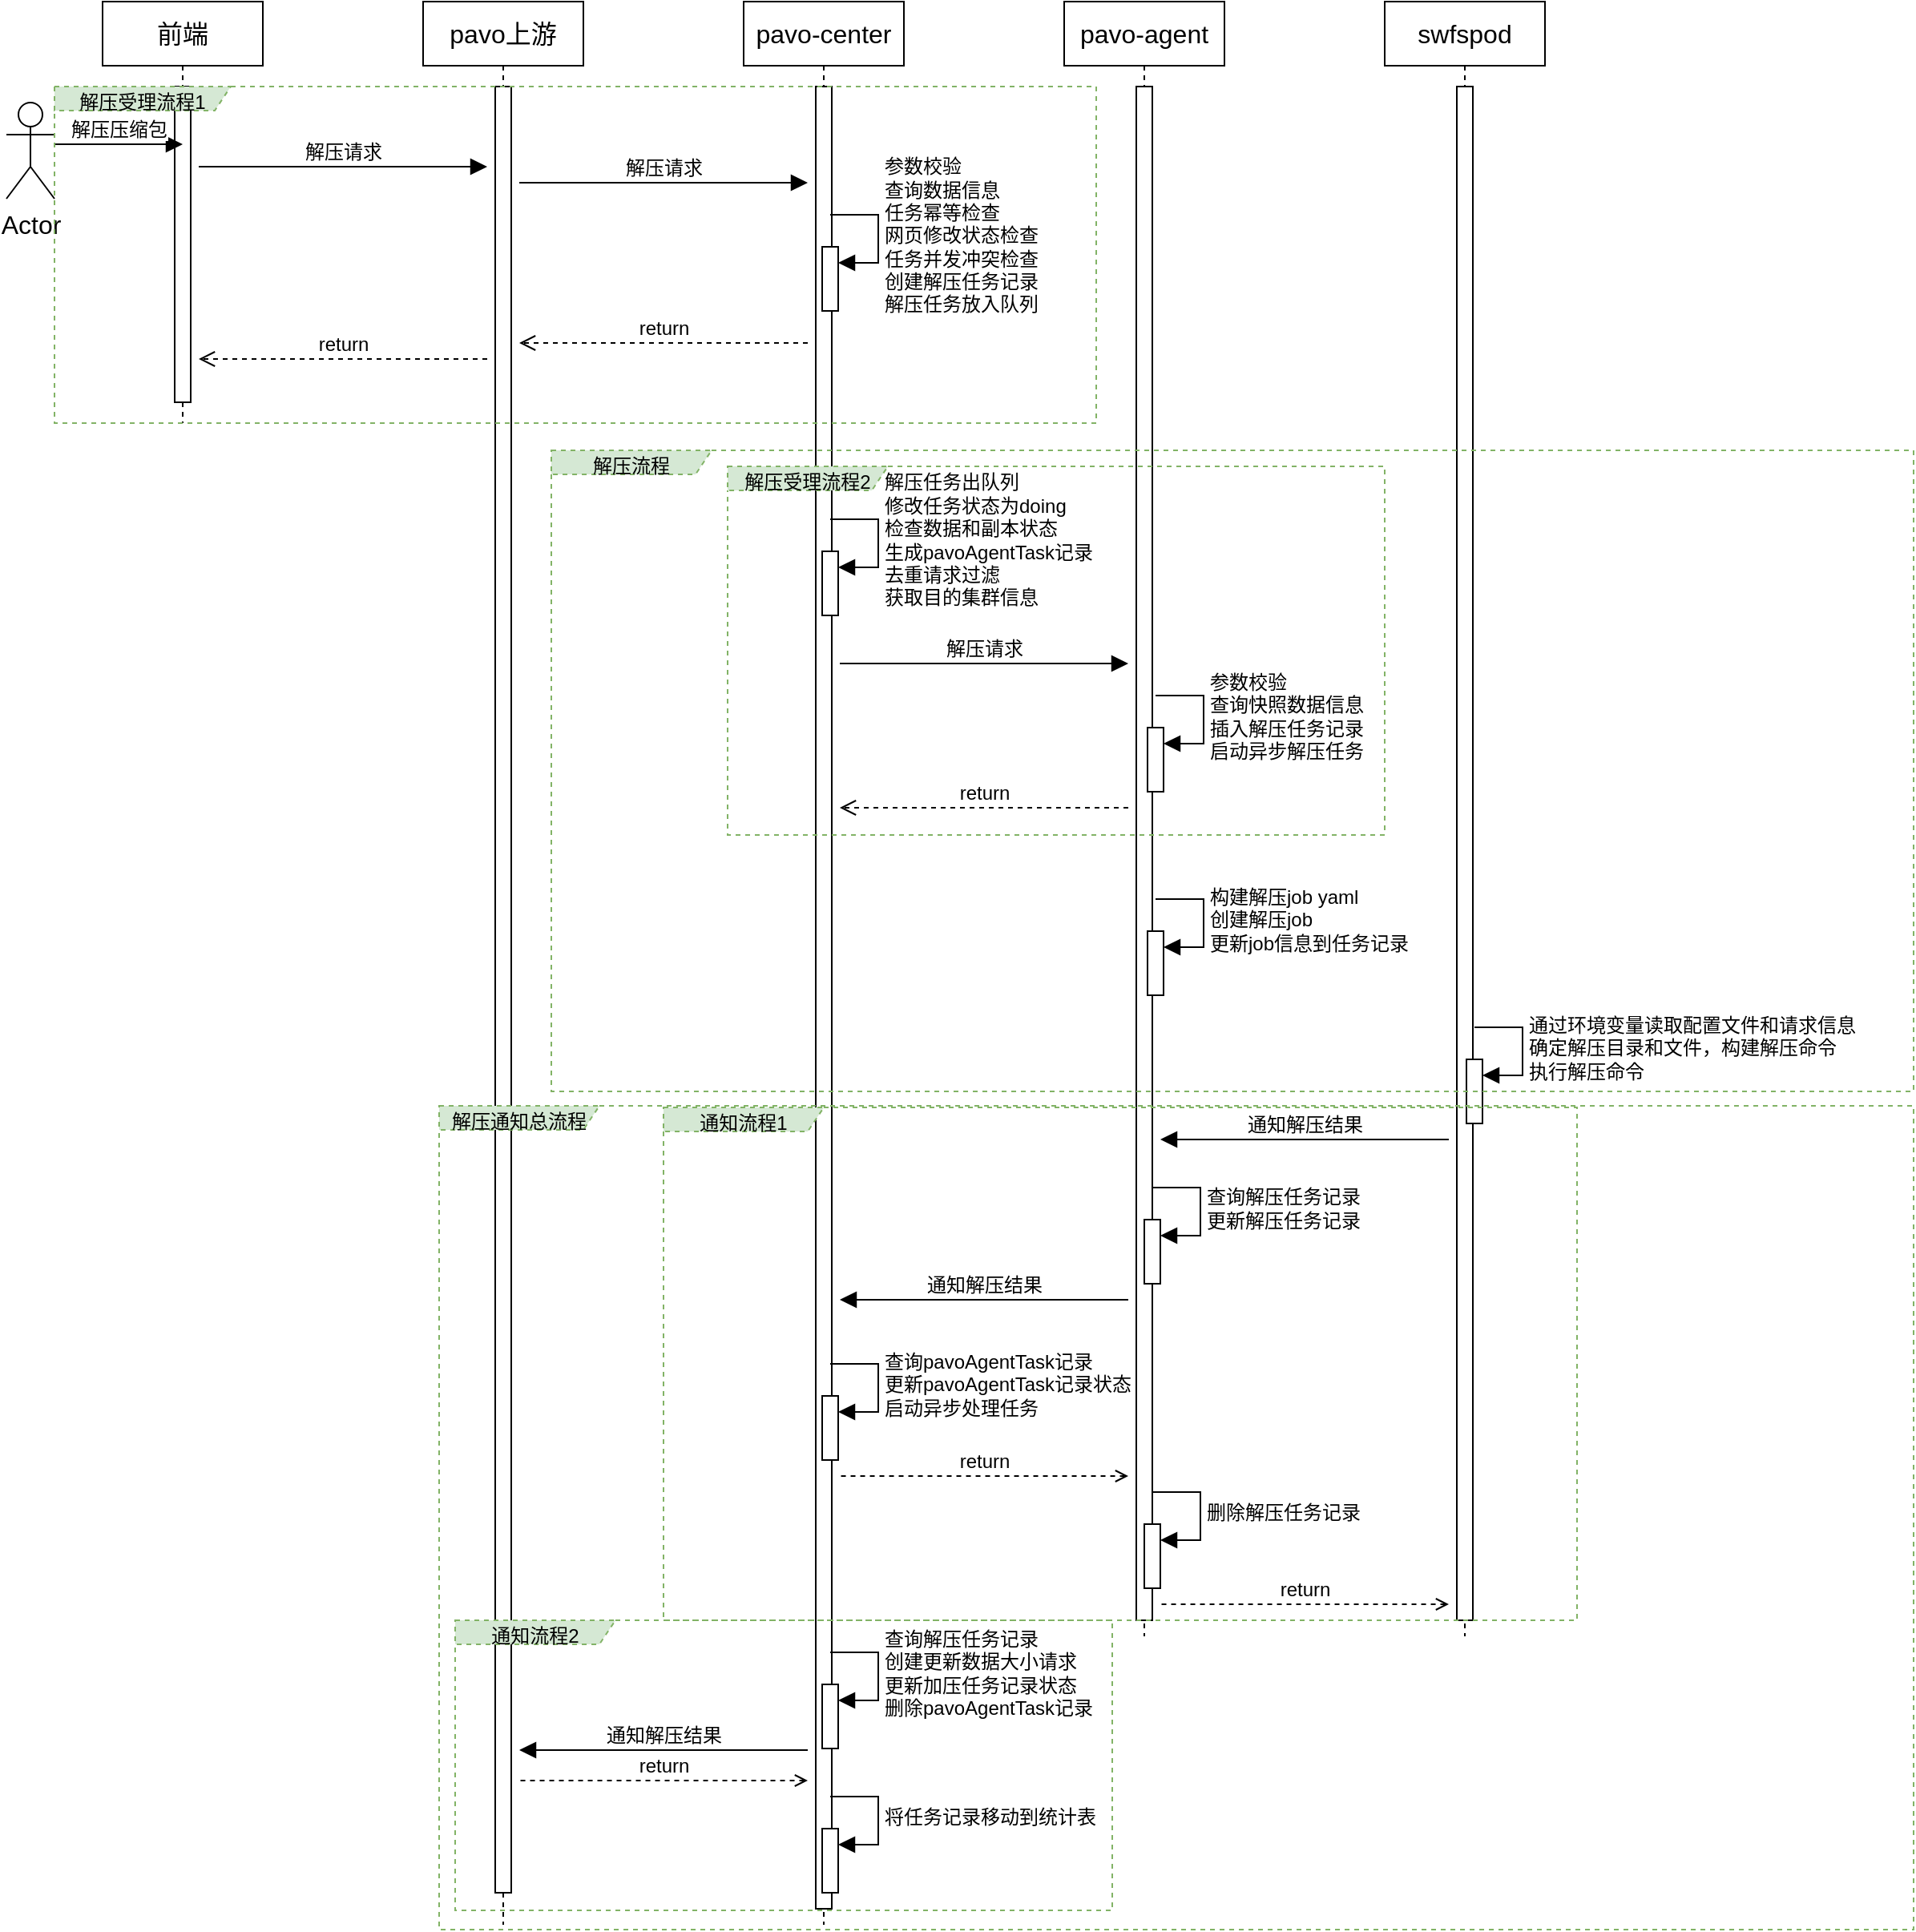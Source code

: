 <mxfile version="21.6.8" type="github">
  <diagram name="第 1 页" id="yASz6yW9uBNg-jM2sYhI">
    <mxGraphModel dx="885" dy="589" grid="1" gridSize="10" guides="1" tooltips="1" connect="1" arrows="1" fold="1" page="1" pageScale="1" pageWidth="827" pageHeight="1169" math="0" shadow="0">
      <root>
        <mxCell id="0" />
        <mxCell id="1" parent="0" />
        <mxCell id="p7VqMzQ3HXpVTGK2yGDY-1" value="前端" style="shape=umlLifeline;perimeter=lifelinePerimeter;whiteSpace=wrap;html=1;container=1;dropTarget=0;collapsible=0;recursiveResize=0;outlineConnect=0;portConstraint=eastwest;newEdgeStyle={&quot;edgeStyle&quot;:&quot;elbowEdgeStyle&quot;,&quot;elbow&quot;:&quot;vertical&quot;,&quot;curved&quot;:0,&quot;rounded&quot;:0};fontSize=16;" vertex="1" parent="1">
          <mxGeometry x="80" y="80" width="100" height="263" as="geometry" />
        </mxCell>
        <mxCell id="p7VqMzQ3HXpVTGK2yGDY-2" value="" style="html=1;points=[];perimeter=orthogonalPerimeter;outlineConnect=0;targetShapes=umlLifeline;portConstraint=eastwest;newEdgeStyle={&quot;edgeStyle&quot;:&quot;elbowEdgeStyle&quot;,&quot;elbow&quot;:&quot;vertical&quot;,&quot;curved&quot;:0,&quot;rounded&quot;:0};fontSize=16;" vertex="1" parent="p7VqMzQ3HXpVTGK2yGDY-1">
          <mxGeometry x="45" y="53" width="10" height="197" as="geometry" />
        </mxCell>
        <mxCell id="p7VqMzQ3HXpVTGK2yGDY-3" value="pavo上游" style="shape=umlLifeline;perimeter=lifelinePerimeter;whiteSpace=wrap;html=1;container=1;dropTarget=0;collapsible=0;recursiveResize=0;outlineConnect=0;portConstraint=eastwest;newEdgeStyle={&quot;edgeStyle&quot;:&quot;elbowEdgeStyle&quot;,&quot;elbow&quot;:&quot;vertical&quot;,&quot;curved&quot;:0,&quot;rounded&quot;:0};fontSize=16;" vertex="1" parent="1">
          <mxGeometry x="280" y="80" width="100" height="1200" as="geometry" />
        </mxCell>
        <mxCell id="p7VqMzQ3HXpVTGK2yGDY-4" value="" style="html=1;points=[];perimeter=orthogonalPerimeter;outlineConnect=0;targetShapes=umlLifeline;portConstraint=eastwest;newEdgeStyle={&quot;edgeStyle&quot;:&quot;elbowEdgeStyle&quot;,&quot;elbow&quot;:&quot;vertical&quot;,&quot;curved&quot;:0,&quot;rounded&quot;:0};fontSize=16;" vertex="1" parent="p7VqMzQ3HXpVTGK2yGDY-3">
          <mxGeometry x="45" y="53" width="10" height="1127" as="geometry" />
        </mxCell>
        <mxCell id="p7VqMzQ3HXpVTGK2yGDY-5" value="pavo-center" style="shape=umlLifeline;perimeter=lifelinePerimeter;whiteSpace=wrap;html=1;container=1;dropTarget=0;collapsible=0;recursiveResize=0;outlineConnect=0;portConstraint=eastwest;newEdgeStyle={&quot;edgeStyle&quot;:&quot;elbowEdgeStyle&quot;,&quot;elbow&quot;:&quot;vertical&quot;,&quot;curved&quot;:0,&quot;rounded&quot;:0};fontSize=16;" vertex="1" parent="1">
          <mxGeometry x="480" y="80" width="100" height="1200" as="geometry" />
        </mxCell>
        <mxCell id="p7VqMzQ3HXpVTGK2yGDY-6" value="" style="html=1;points=[];perimeter=orthogonalPerimeter;outlineConnect=0;targetShapes=umlLifeline;portConstraint=eastwest;newEdgeStyle={&quot;edgeStyle&quot;:&quot;elbowEdgeStyle&quot;,&quot;elbow&quot;:&quot;vertical&quot;,&quot;curved&quot;:0,&quot;rounded&quot;:0};fontSize=16;" vertex="1" parent="p7VqMzQ3HXpVTGK2yGDY-5">
          <mxGeometry x="45" y="53" width="10" height="1137" as="geometry" />
        </mxCell>
        <mxCell id="p7VqMzQ3HXpVTGK2yGDY-13" value="" style="html=1;points=[];perimeter=orthogonalPerimeter;outlineConnect=0;targetShapes=umlLifeline;portConstraint=eastwest;newEdgeStyle={&quot;edgeStyle&quot;:&quot;elbowEdgeStyle&quot;,&quot;elbow&quot;:&quot;vertical&quot;,&quot;curved&quot;:0,&quot;rounded&quot;:0};fontSize=16;" vertex="1" parent="p7VqMzQ3HXpVTGK2yGDY-5">
          <mxGeometry x="49" y="153" width="10" height="40" as="geometry" />
        </mxCell>
        <mxCell id="p7VqMzQ3HXpVTGK2yGDY-14" value="参数校验&lt;br&gt;查询数据信息&lt;br&gt;任务幂等检查&lt;br&gt;网页修改状态检查&lt;br&gt;任务并发冲突检查&lt;br&gt;创建解压任务记录&lt;br&gt;解压任务放入队列" style="html=1;align=left;spacingLeft=2;endArrow=block;rounded=0;edgeStyle=orthogonalEdgeStyle;curved=0;rounded=0;fontSize=12;startSize=8;endSize=8;" edge="1" target="p7VqMzQ3HXpVTGK2yGDY-13" parent="p7VqMzQ3HXpVTGK2yGDY-5">
          <mxGeometry relative="1" as="geometry">
            <mxPoint x="54" y="133" as="sourcePoint" />
            <Array as="points">
              <mxPoint x="84" y="163" />
            </Array>
          </mxGeometry>
        </mxCell>
        <mxCell id="p7VqMzQ3HXpVTGK2yGDY-18" value="" style="html=1;points=[];perimeter=orthogonalPerimeter;outlineConnect=0;targetShapes=umlLifeline;portConstraint=eastwest;newEdgeStyle={&quot;edgeStyle&quot;:&quot;elbowEdgeStyle&quot;,&quot;elbow&quot;:&quot;vertical&quot;,&quot;curved&quot;:0,&quot;rounded&quot;:0};fontSize=16;" vertex="1" parent="p7VqMzQ3HXpVTGK2yGDY-5">
          <mxGeometry x="49" y="343" width="10" height="40" as="geometry" />
        </mxCell>
        <mxCell id="p7VqMzQ3HXpVTGK2yGDY-19" value="解压任务出队列&lt;br&gt;修改任务状态为doing&lt;br&gt;检查数据和副本状态&lt;br&gt;生成pavoAgentTask记录&lt;br&gt;去重请求过滤&lt;br&gt;获取目的集群信息" style="html=1;align=left;spacingLeft=2;endArrow=block;rounded=0;edgeStyle=orthogonalEdgeStyle;curved=0;rounded=0;fontSize=12;startSize=8;endSize=8;" edge="1" target="p7VqMzQ3HXpVTGK2yGDY-18" parent="p7VqMzQ3HXpVTGK2yGDY-5">
          <mxGeometry relative="1" as="geometry">
            <mxPoint x="54" y="323" as="sourcePoint" />
            <Array as="points">
              <mxPoint x="84" y="353" />
            </Array>
          </mxGeometry>
        </mxCell>
        <mxCell id="p7VqMzQ3HXpVTGK2yGDY-41" value="" style="html=1;points=[];perimeter=orthogonalPerimeter;outlineConnect=0;targetShapes=umlLifeline;portConstraint=eastwest;newEdgeStyle={&quot;edgeStyle&quot;:&quot;elbowEdgeStyle&quot;,&quot;elbow&quot;:&quot;vertical&quot;,&quot;curved&quot;:0,&quot;rounded&quot;:0};fontSize=16;" vertex="1" parent="p7VqMzQ3HXpVTGK2yGDY-5">
          <mxGeometry x="49" y="870" width="10" height="40" as="geometry" />
        </mxCell>
        <mxCell id="p7VqMzQ3HXpVTGK2yGDY-42" value="查询pavoAgentTask记录&lt;br&gt;更新pavoAgentTask记录状态&lt;br&gt;启动异步处理任务" style="html=1;align=left;spacingLeft=2;endArrow=block;rounded=0;edgeStyle=orthogonalEdgeStyle;curved=0;rounded=0;fontSize=12;startSize=8;endSize=8;" edge="1" target="p7VqMzQ3HXpVTGK2yGDY-41" parent="p7VqMzQ3HXpVTGK2yGDY-5">
          <mxGeometry x="0.012" relative="1" as="geometry">
            <mxPoint x="54" y="850" as="sourcePoint" />
            <Array as="points">
              <mxPoint x="84" y="880" />
            </Array>
            <mxPoint as="offset" />
          </mxGeometry>
        </mxCell>
        <mxCell id="p7VqMzQ3HXpVTGK2yGDY-51" value="" style="html=1;points=[];perimeter=orthogonalPerimeter;outlineConnect=0;targetShapes=umlLifeline;portConstraint=eastwest;newEdgeStyle={&quot;edgeStyle&quot;:&quot;elbowEdgeStyle&quot;,&quot;elbow&quot;:&quot;vertical&quot;,&quot;curved&quot;:0,&quot;rounded&quot;:0};fontSize=16;" vertex="1" parent="p7VqMzQ3HXpVTGK2yGDY-5">
          <mxGeometry x="49" y="1050" width="10" height="40" as="geometry" />
        </mxCell>
        <mxCell id="p7VqMzQ3HXpVTGK2yGDY-52" value="查询解压任务记录&lt;br&gt;创建更新数据大小请求&lt;br&gt;更新加压任务记录状态&lt;br&gt;删除pavoAgentTask记录" style="html=1;align=left;spacingLeft=2;endArrow=block;rounded=0;edgeStyle=orthogonalEdgeStyle;curved=0;rounded=0;fontSize=12;startSize=8;endSize=8;" edge="1" target="p7VqMzQ3HXpVTGK2yGDY-51" parent="p7VqMzQ3HXpVTGK2yGDY-5">
          <mxGeometry relative="1" as="geometry">
            <mxPoint x="54" y="1030" as="sourcePoint" />
            <Array as="points">
              <mxPoint x="84" y="1060" />
            </Array>
          </mxGeometry>
        </mxCell>
        <mxCell id="p7VqMzQ3HXpVTGK2yGDY-55" value="" style="html=1;points=[];perimeter=orthogonalPerimeter;outlineConnect=0;targetShapes=umlLifeline;portConstraint=eastwest;newEdgeStyle={&quot;edgeStyle&quot;:&quot;elbowEdgeStyle&quot;,&quot;elbow&quot;:&quot;vertical&quot;,&quot;curved&quot;:0,&quot;rounded&quot;:0};fontSize=16;" vertex="1" parent="p7VqMzQ3HXpVTGK2yGDY-5">
          <mxGeometry x="49" y="1140" width="10" height="40" as="geometry" />
        </mxCell>
        <mxCell id="p7VqMzQ3HXpVTGK2yGDY-56" value="将任务记录移动到统计表" style="html=1;align=left;spacingLeft=2;endArrow=block;rounded=0;edgeStyle=orthogonalEdgeStyle;curved=0;rounded=0;fontSize=12;startSize=8;endSize=8;" edge="1" target="p7VqMzQ3HXpVTGK2yGDY-55" parent="p7VqMzQ3HXpVTGK2yGDY-5">
          <mxGeometry x="0.002" relative="1" as="geometry">
            <mxPoint x="54" y="1120" as="sourcePoint" />
            <Array as="points">
              <mxPoint x="84" y="1150" />
            </Array>
            <mxPoint as="offset" />
          </mxGeometry>
        </mxCell>
        <mxCell id="p7VqMzQ3HXpVTGK2yGDY-7" value="pavo-agent" style="shape=umlLifeline;perimeter=lifelinePerimeter;whiteSpace=wrap;html=1;container=1;dropTarget=0;collapsible=0;recursiveResize=0;outlineConnect=0;portConstraint=eastwest;newEdgeStyle={&quot;edgeStyle&quot;:&quot;elbowEdgeStyle&quot;,&quot;elbow&quot;:&quot;vertical&quot;,&quot;curved&quot;:0,&quot;rounded&quot;:0};fontSize=16;" vertex="1" parent="1">
          <mxGeometry x="680" y="80" width="100" height="1020" as="geometry" />
        </mxCell>
        <mxCell id="p7VqMzQ3HXpVTGK2yGDY-8" value="" style="html=1;points=[];perimeter=orthogonalPerimeter;outlineConnect=0;targetShapes=umlLifeline;portConstraint=eastwest;newEdgeStyle={&quot;edgeStyle&quot;:&quot;elbowEdgeStyle&quot;,&quot;elbow&quot;:&quot;vertical&quot;,&quot;curved&quot;:0,&quot;rounded&quot;:0};fontSize=16;" vertex="1" parent="p7VqMzQ3HXpVTGK2yGDY-7">
          <mxGeometry x="45" y="53" width="10" height="957" as="geometry" />
        </mxCell>
        <mxCell id="p7VqMzQ3HXpVTGK2yGDY-21" value="" style="html=1;points=[];perimeter=orthogonalPerimeter;outlineConnect=0;targetShapes=umlLifeline;portConstraint=eastwest;newEdgeStyle={&quot;edgeStyle&quot;:&quot;elbowEdgeStyle&quot;,&quot;elbow&quot;:&quot;vertical&quot;,&quot;curved&quot;:0,&quot;rounded&quot;:0};fontSize=16;" vertex="1" parent="p7VqMzQ3HXpVTGK2yGDY-7">
          <mxGeometry x="52" y="453" width="10" height="40" as="geometry" />
        </mxCell>
        <mxCell id="p7VqMzQ3HXpVTGK2yGDY-22" value="参数校验&lt;br&gt;查询快照数据信息&lt;br&gt;插入解压任务记录&lt;br&gt;启动异步解压任务" style="html=1;align=left;spacingLeft=2;endArrow=block;rounded=0;edgeStyle=orthogonalEdgeStyle;curved=0;rounded=0;fontSize=12;startSize=8;endSize=8;" edge="1" target="p7VqMzQ3HXpVTGK2yGDY-21" parent="p7VqMzQ3HXpVTGK2yGDY-7">
          <mxGeometry relative="1" as="geometry">
            <mxPoint x="57" y="433" as="sourcePoint" />
            <Array as="points">
              <mxPoint x="87" y="463" />
            </Array>
          </mxGeometry>
        </mxCell>
        <mxCell id="p7VqMzQ3HXpVTGK2yGDY-24" value="" style="html=1;points=[];perimeter=orthogonalPerimeter;outlineConnect=0;targetShapes=umlLifeline;portConstraint=eastwest;newEdgeStyle={&quot;edgeStyle&quot;:&quot;elbowEdgeStyle&quot;,&quot;elbow&quot;:&quot;vertical&quot;,&quot;curved&quot;:0,&quot;rounded&quot;:0};fontSize=16;" vertex="1" parent="p7VqMzQ3HXpVTGK2yGDY-7">
          <mxGeometry x="52" y="580" width="10" height="40" as="geometry" />
        </mxCell>
        <mxCell id="p7VqMzQ3HXpVTGK2yGDY-25" value="构建解压job yaml&lt;br&gt;创建解压job&lt;br&gt;更新job信息到任务记录" style="html=1;align=left;spacingLeft=2;endArrow=block;rounded=0;edgeStyle=orthogonalEdgeStyle;curved=0;rounded=0;fontSize=12;startSize=8;endSize=8;" edge="1" target="p7VqMzQ3HXpVTGK2yGDY-24" parent="p7VqMzQ3HXpVTGK2yGDY-7">
          <mxGeometry relative="1" as="geometry">
            <mxPoint x="57" y="560" as="sourcePoint" />
            <Array as="points">
              <mxPoint x="87" y="590" />
            </Array>
          </mxGeometry>
        </mxCell>
        <mxCell id="p7VqMzQ3HXpVTGK2yGDY-37" value="" style="html=1;points=[];perimeter=orthogonalPerimeter;outlineConnect=0;targetShapes=umlLifeline;portConstraint=eastwest;newEdgeStyle={&quot;edgeStyle&quot;:&quot;elbowEdgeStyle&quot;,&quot;elbow&quot;:&quot;vertical&quot;,&quot;curved&quot;:0,&quot;rounded&quot;:0};fontSize=16;" vertex="1" parent="p7VqMzQ3HXpVTGK2yGDY-7">
          <mxGeometry x="50" y="760" width="10" height="40" as="geometry" />
        </mxCell>
        <mxCell id="p7VqMzQ3HXpVTGK2yGDY-38" value="查询解压任务记录&lt;br&gt;更新解压任务记录" style="html=1;align=left;spacingLeft=2;endArrow=block;rounded=0;edgeStyle=orthogonalEdgeStyle;curved=0;rounded=0;fontSize=12;startSize=8;endSize=8;" edge="1" target="p7VqMzQ3HXpVTGK2yGDY-37" parent="p7VqMzQ3HXpVTGK2yGDY-7">
          <mxGeometry relative="1" as="geometry">
            <mxPoint x="55" y="740" as="sourcePoint" />
            <Array as="points">
              <mxPoint x="85" y="770" />
            </Array>
          </mxGeometry>
        </mxCell>
        <mxCell id="p7VqMzQ3HXpVTGK2yGDY-45" value="" style="html=1;points=[];perimeter=orthogonalPerimeter;outlineConnect=0;targetShapes=umlLifeline;portConstraint=eastwest;newEdgeStyle={&quot;edgeStyle&quot;:&quot;elbowEdgeStyle&quot;,&quot;elbow&quot;:&quot;vertical&quot;,&quot;curved&quot;:0,&quot;rounded&quot;:0};fontSize=16;" vertex="1" parent="p7VqMzQ3HXpVTGK2yGDY-7">
          <mxGeometry x="50" y="950" width="10" height="40" as="geometry" />
        </mxCell>
        <mxCell id="p7VqMzQ3HXpVTGK2yGDY-46" value="删除解压任务记录" style="html=1;align=left;spacingLeft=2;endArrow=block;rounded=0;edgeStyle=orthogonalEdgeStyle;curved=0;rounded=0;fontSize=12;startSize=8;endSize=8;" edge="1" target="p7VqMzQ3HXpVTGK2yGDY-45" parent="p7VqMzQ3HXpVTGK2yGDY-7">
          <mxGeometry relative="1" as="geometry">
            <mxPoint x="55" y="930" as="sourcePoint" />
            <Array as="points">
              <mxPoint x="85" y="960" />
            </Array>
          </mxGeometry>
        </mxCell>
        <mxCell id="p7VqMzQ3HXpVTGK2yGDY-9" value="Actor" style="shape=umlActor;verticalLabelPosition=bottom;verticalAlign=top;html=1;fontSize=16;" vertex="1" parent="1">
          <mxGeometry x="20" y="143" width="30" height="60" as="geometry" />
        </mxCell>
        <mxCell id="p7VqMzQ3HXpVTGK2yGDY-10" value="解压压缩包" style="html=1;verticalAlign=bottom;endArrow=block;edgeStyle=elbowEdgeStyle;elbow=horizontal;curved=0;rounded=0;fontSize=12;startSize=8;endSize=8;" edge="1" parent="1">
          <mxGeometry width="80" relative="1" as="geometry">
            <mxPoint x="50" y="169" as="sourcePoint" />
            <mxPoint x="130" y="169" as="targetPoint" />
          </mxGeometry>
        </mxCell>
        <mxCell id="p7VqMzQ3HXpVTGK2yGDY-11" value="解压请求" style="html=1;verticalAlign=bottom;endArrow=block;edgeStyle=elbowEdgeStyle;elbow=horizontal;curved=0;rounded=0;fontSize=12;startSize=8;endSize=8;" edge="1" parent="1">
          <mxGeometry width="80" relative="1" as="geometry">
            <mxPoint x="140" y="183" as="sourcePoint" />
            <mxPoint x="320" y="183" as="targetPoint" />
          </mxGeometry>
        </mxCell>
        <mxCell id="p7VqMzQ3HXpVTGK2yGDY-12" value="解压请求" style="html=1;verticalAlign=bottom;endArrow=block;edgeStyle=elbowEdgeStyle;elbow=horizontal;curved=0;rounded=0;fontSize=12;startSize=8;endSize=8;" edge="1" parent="1">
          <mxGeometry width="80" relative="1" as="geometry">
            <mxPoint x="340" y="193" as="sourcePoint" />
            <mxPoint x="520" y="193" as="targetPoint" />
          </mxGeometry>
        </mxCell>
        <mxCell id="p7VqMzQ3HXpVTGK2yGDY-15" value="return" style="html=1;verticalAlign=bottom;endArrow=open;dashed=1;endSize=8;edgeStyle=elbowEdgeStyle;elbow=vertical;curved=0;rounded=0;fontSize=12;" edge="1" parent="1">
          <mxGeometry relative="1" as="geometry">
            <mxPoint x="520" y="293" as="sourcePoint" />
            <mxPoint x="340" y="293" as="targetPoint" />
          </mxGeometry>
        </mxCell>
        <mxCell id="p7VqMzQ3HXpVTGK2yGDY-16" value="return" style="html=1;verticalAlign=bottom;endArrow=open;dashed=1;endSize=8;edgeStyle=elbowEdgeStyle;elbow=vertical;curved=0;rounded=0;fontSize=12;" edge="1" parent="1">
          <mxGeometry relative="1" as="geometry">
            <mxPoint x="320" y="303" as="sourcePoint" />
            <mxPoint x="140" y="303" as="targetPoint" />
          </mxGeometry>
        </mxCell>
        <mxCell id="p7VqMzQ3HXpVTGK2yGDY-20" value="解压请求" style="html=1;verticalAlign=bottom;endArrow=block;edgeStyle=elbowEdgeStyle;elbow=horizontal;curved=0;rounded=0;fontSize=12;startSize=8;endSize=8;" edge="1" parent="1">
          <mxGeometry width="80" relative="1" as="geometry">
            <mxPoint x="540" y="493" as="sourcePoint" />
            <mxPoint x="720" y="493" as="targetPoint" />
          </mxGeometry>
        </mxCell>
        <mxCell id="p7VqMzQ3HXpVTGK2yGDY-23" value="return" style="html=1;verticalAlign=bottom;endArrow=open;dashed=1;endSize=8;edgeStyle=elbowEdgeStyle;elbow=vertical;curved=0;rounded=0;fontSize=12;" edge="1" parent="1">
          <mxGeometry relative="1" as="geometry">
            <mxPoint x="720" y="583" as="sourcePoint" />
            <mxPoint x="540" y="583" as="targetPoint" />
          </mxGeometry>
        </mxCell>
        <mxCell id="p7VqMzQ3HXpVTGK2yGDY-26" value="swfspod" style="shape=umlLifeline;perimeter=lifelinePerimeter;whiteSpace=wrap;html=1;container=1;dropTarget=0;collapsible=0;recursiveResize=0;outlineConnect=0;portConstraint=eastwest;newEdgeStyle={&quot;edgeStyle&quot;:&quot;elbowEdgeStyle&quot;,&quot;elbow&quot;:&quot;vertical&quot;,&quot;curved&quot;:0,&quot;rounded&quot;:0};fontSize=16;" vertex="1" parent="1">
          <mxGeometry x="880" y="80" width="100" height="1020" as="geometry" />
        </mxCell>
        <mxCell id="p7VqMzQ3HXpVTGK2yGDY-27" value="" style="html=1;points=[];perimeter=orthogonalPerimeter;outlineConnect=0;targetShapes=umlLifeline;portConstraint=eastwest;newEdgeStyle={&quot;edgeStyle&quot;:&quot;elbowEdgeStyle&quot;,&quot;elbow&quot;:&quot;vertical&quot;,&quot;curved&quot;:0,&quot;rounded&quot;:0};fontSize=16;" vertex="1" parent="p7VqMzQ3HXpVTGK2yGDY-26">
          <mxGeometry x="45" y="53" width="10" height="957" as="geometry" />
        </mxCell>
        <mxCell id="p7VqMzQ3HXpVTGK2yGDY-32" value="" style="html=1;points=[];perimeter=orthogonalPerimeter;outlineConnect=0;targetShapes=umlLifeline;portConstraint=eastwest;newEdgeStyle={&quot;edgeStyle&quot;:&quot;elbowEdgeStyle&quot;,&quot;elbow&quot;:&quot;vertical&quot;,&quot;curved&quot;:0,&quot;rounded&quot;:0};fontSize=16;" vertex="1" parent="p7VqMzQ3HXpVTGK2yGDY-26">
          <mxGeometry x="51" y="660" width="10" height="40" as="geometry" />
        </mxCell>
        <mxCell id="p7VqMzQ3HXpVTGK2yGDY-33" value="通过环境变量读取配置文件和请求信息&lt;br&gt;确定解压目录和文件，构建解压命令&lt;br&gt;执行解压命令&lt;br&gt;" style="html=1;align=left;spacingLeft=2;endArrow=block;rounded=0;edgeStyle=orthogonalEdgeStyle;curved=0;rounded=0;fontSize=12;startSize=8;endSize=8;" edge="1" target="p7VqMzQ3HXpVTGK2yGDY-32" parent="p7VqMzQ3HXpVTGK2yGDY-26">
          <mxGeometry relative="1" as="geometry">
            <mxPoint x="56" y="640" as="sourcePoint" />
            <Array as="points">
              <mxPoint x="86" y="670" />
            </Array>
          </mxGeometry>
        </mxCell>
        <mxCell id="p7VqMzQ3HXpVTGK2yGDY-36" value="通知解压结果" style="html=1;verticalAlign=bottom;endArrow=none;edgeStyle=elbowEdgeStyle;elbow=horizontal;curved=0;rounded=0;fontSize=12;startSize=8;endSize=8;endFill=0;startArrow=block;startFill=1;" edge="1" parent="1">
          <mxGeometry width="80" relative="1" as="geometry">
            <mxPoint x="740" y="790" as="sourcePoint" />
            <mxPoint x="920" y="790" as="targetPoint" />
          </mxGeometry>
        </mxCell>
        <mxCell id="p7VqMzQ3HXpVTGK2yGDY-39" value="通知解压结果" style="html=1;verticalAlign=bottom;endArrow=none;edgeStyle=elbowEdgeStyle;elbow=horizontal;curved=0;rounded=0;fontSize=12;startSize=8;endSize=8;endFill=0;startArrow=block;startFill=1;" edge="1" parent="1">
          <mxGeometry width="80" relative="1" as="geometry">
            <mxPoint x="540" y="890" as="sourcePoint" />
            <mxPoint x="720" y="890" as="targetPoint" />
          </mxGeometry>
        </mxCell>
        <mxCell id="p7VqMzQ3HXpVTGK2yGDY-43" value="return" style="html=1;verticalAlign=bottom;endArrow=none;dashed=1;endSize=8;edgeStyle=elbowEdgeStyle;elbow=vertical;curved=0;rounded=0;fontSize=12;startArrow=open;startFill=0;endFill=0;" edge="1" parent="1">
          <mxGeometry relative="1" as="geometry">
            <mxPoint x="720" y="1000" as="sourcePoint" />
            <mxPoint x="540" y="1000" as="targetPoint" />
          </mxGeometry>
        </mxCell>
        <mxCell id="p7VqMzQ3HXpVTGK2yGDY-44" value="return" style="html=1;verticalAlign=bottom;endArrow=none;dashed=1;endSize=8;edgeStyle=elbowEdgeStyle;elbow=vertical;curved=0;rounded=0;fontSize=12;startArrow=open;startFill=0;endFill=0;" edge="1" parent="1">
          <mxGeometry relative="1" as="geometry">
            <mxPoint x="920" y="1080" as="sourcePoint" />
            <mxPoint x="740" y="1080" as="targetPoint" />
          </mxGeometry>
        </mxCell>
        <mxCell id="p7VqMzQ3HXpVTGK2yGDY-47" value="&lt;font style=&quot;font-size: 12px;&quot;&gt;解压受理流程1&lt;/font&gt;" style="shape=umlFrame;whiteSpace=wrap;html=1;pointerEvents=0;fontSize=16;width=110;height=15;fillColor=#d5e8d4;strokeColor=#82b366;dashed=1;" vertex="1" parent="1">
          <mxGeometry x="50" y="133" width="650" height="210" as="geometry" />
        </mxCell>
        <mxCell id="p7VqMzQ3HXpVTGK2yGDY-48" value="&lt;font style=&quot;font-size: 12px;&quot;&gt;解压受理流程2&lt;/font&gt;" style="shape=umlFrame;whiteSpace=wrap;html=1;pointerEvents=0;fontSize=16;width=100;height=15;fillColor=#d5e8d4;strokeColor=#82b366;dashed=1;" vertex="1" parent="1">
          <mxGeometry x="470" y="370" width="410" height="230" as="geometry" />
        </mxCell>
        <mxCell id="p7VqMzQ3HXpVTGK2yGDY-49" value="&lt;font style=&quot;font-size: 12px;&quot;&gt;解压流程&lt;/font&gt;" style="shape=umlFrame;whiteSpace=wrap;html=1;pointerEvents=0;fontSize=16;width=100;height=15;fillColor=#d5e8d4;strokeColor=#82b366;dashed=1;" vertex="1" parent="1">
          <mxGeometry x="360" y="360" width="850" height="400" as="geometry" />
        </mxCell>
        <mxCell id="p7VqMzQ3HXpVTGK2yGDY-50" value="&lt;font style=&quot;font-size: 12px;&quot;&gt;解压通知总流程&lt;/font&gt;" style="shape=umlFrame;whiteSpace=wrap;html=1;pointerEvents=0;fontSize=16;width=100;height=15;fillColor=#d5e8d4;strokeColor=#82b366;dashed=1;" vertex="1" parent="1">
          <mxGeometry x="290" y="769" width="920" height="514" as="geometry" />
        </mxCell>
        <mxCell id="p7VqMzQ3HXpVTGK2yGDY-53" value="通知解压结果" style="html=1;verticalAlign=bottom;endArrow=none;edgeStyle=elbowEdgeStyle;elbow=horizontal;curved=0;rounded=0;fontSize=12;startSize=8;endSize=8;endFill=0;startArrow=block;startFill=1;" edge="1" parent="1">
          <mxGeometry width="80" relative="1" as="geometry">
            <mxPoint x="340" y="1171" as="sourcePoint" />
            <mxPoint x="520" y="1171" as="targetPoint" />
          </mxGeometry>
        </mxCell>
        <mxCell id="p7VqMzQ3HXpVTGK2yGDY-54" value="return" style="html=1;verticalAlign=bottom;endArrow=none;dashed=1;endSize=8;edgeStyle=elbowEdgeStyle;elbow=vertical;curved=0;rounded=0;fontSize=12;startArrow=open;startFill=0;endFill=0;" edge="1" parent="1">
          <mxGeometry relative="1" as="geometry">
            <mxPoint x="520" y="1190" as="sourcePoint" />
            <mxPoint x="340" y="1190" as="targetPoint" />
          </mxGeometry>
        </mxCell>
        <mxCell id="p7VqMzQ3HXpVTGK2yGDY-57" value="&lt;span style=&quot;font-size: 12px;&quot;&gt;通知流程2&lt;/span&gt;" style="shape=umlFrame;whiteSpace=wrap;html=1;pointerEvents=0;fontSize=16;width=100;height=15;fillColor=#d5e8d4;strokeColor=#82b366;dashed=1;" vertex="1" parent="1">
          <mxGeometry x="300" y="1090" width="410" height="181" as="geometry" />
        </mxCell>
        <mxCell id="p7VqMzQ3HXpVTGK2yGDY-58" value="&lt;span style=&quot;font-size: 12px;&quot;&gt;通知流程1&lt;/span&gt;" style="shape=umlFrame;whiteSpace=wrap;html=1;pointerEvents=0;fontSize=16;width=100;height=15;fillColor=#d5e8d4;strokeColor=#82b366;dashed=1;" vertex="1" parent="1">
          <mxGeometry x="430" y="770" width="570" height="320" as="geometry" />
        </mxCell>
      </root>
    </mxGraphModel>
  </diagram>
</mxfile>

